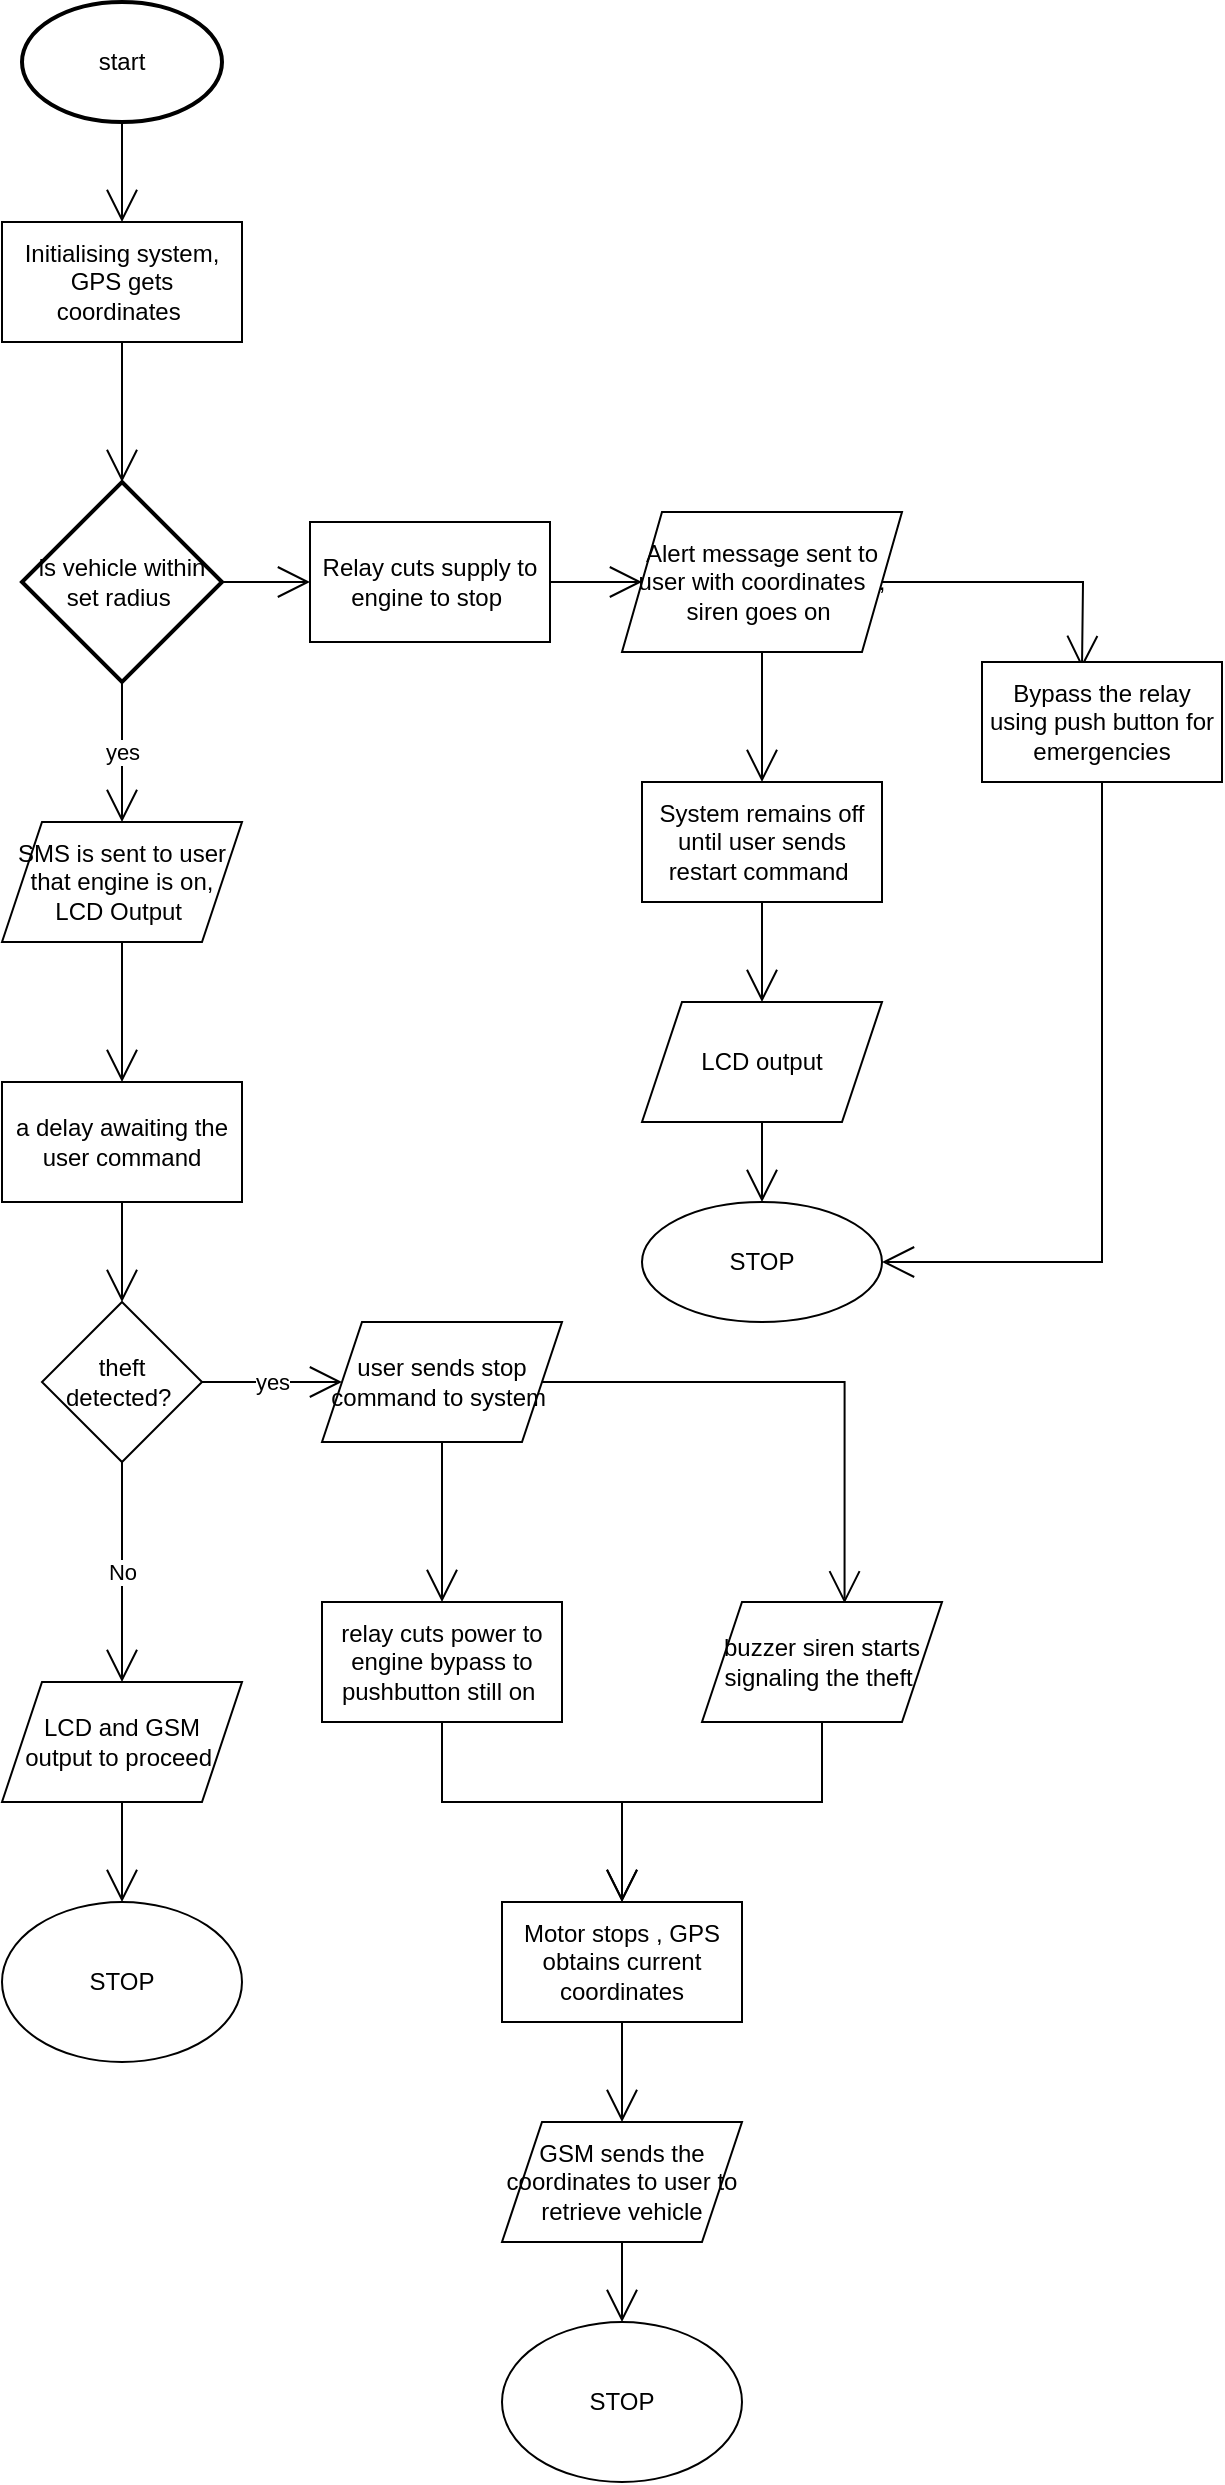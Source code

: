 <mxfile version="17.4.0" type="github">
  <diagram id="C5RBs43oDa-KdzZeNtuy" name="Page-1">
    <mxGraphModel dx="1198" dy="573" grid="1" gridSize="10" guides="1" tooltips="1" connect="1" arrows="1" fold="1" page="1" pageScale="1" pageWidth="827" pageHeight="1169" math="0" shadow="0">
      <root>
        <mxCell id="WIyWlLk6GJQsqaUBKTNV-0" />
        <mxCell id="WIyWlLk6GJQsqaUBKTNV-1" parent="WIyWlLk6GJQsqaUBKTNV-0" />
        <mxCell id="HpL3-V4sa4N1ox7pWsq2-22" style="edgeStyle=none;curved=1;rounded=0;orthogonalLoop=1;jettySize=auto;html=1;exitX=0.5;exitY=1;exitDx=0;exitDy=0;exitPerimeter=0;entryX=0.5;entryY=0;entryDx=0;entryDy=0;endArrow=open;startSize=14;endSize=14;sourcePerimeterSpacing=8;targetPerimeterSpacing=8;" edge="1" parent="WIyWlLk6GJQsqaUBKTNV-1" source="HpL3-V4sa4N1ox7pWsq2-1">
          <mxGeometry relative="1" as="geometry">
            <mxPoint x="260" y="150" as="targetPoint" />
          </mxGeometry>
        </mxCell>
        <mxCell id="HpL3-V4sa4N1ox7pWsq2-1" value="start" style="strokeWidth=2;html=1;shape=mxgraph.flowchart.start_1;whiteSpace=wrap;hachureGap=4;" vertex="1" parent="WIyWlLk6GJQsqaUBKTNV-1">
          <mxGeometry x="210" y="40" width="100" height="60" as="geometry" />
        </mxCell>
        <mxCell id="HpL3-V4sa4N1ox7pWsq2-49" style="edgeStyle=orthogonalEdgeStyle;rounded=0;orthogonalLoop=1;jettySize=auto;html=1;exitX=0.5;exitY=1;exitDx=0;exitDy=0;entryX=0.5;entryY=0;entryDx=0;entryDy=0;endArrow=open;startSize=14;endSize=14;sourcePerimeterSpacing=8;targetPerimeterSpacing=8;" edge="1" parent="WIyWlLk6GJQsqaUBKTNV-1" source="HpL3-V4sa4N1ox7pWsq2-3" target="HpL3-V4sa4N1ox7pWsq2-7">
          <mxGeometry relative="1" as="geometry" />
        </mxCell>
        <mxCell id="HpL3-V4sa4N1ox7pWsq2-3" value="SMS is sent to user that engine is on, LCD Output&amp;nbsp;" style="shape=parallelogram;perimeter=parallelogramPerimeter;whiteSpace=wrap;html=1;fixedSize=1;hachureGap=4;" vertex="1" parent="WIyWlLk6GJQsqaUBKTNV-1">
          <mxGeometry x="200" y="450" width="120" height="60" as="geometry" />
        </mxCell>
        <mxCell id="HpL3-V4sa4N1ox7pWsq2-23" style="edgeStyle=none;curved=1;rounded=0;orthogonalLoop=1;jettySize=auto;html=1;exitX=0.5;exitY=1;exitDx=0;exitDy=0;entryX=0.5;entryY=0;entryDx=0;entryDy=0;endArrow=open;startSize=14;endSize=14;sourcePerimeterSpacing=8;targetPerimeterSpacing=8;" edge="1" parent="WIyWlLk6GJQsqaUBKTNV-1" target="HpL3-V4sa4N1ox7pWsq2-11">
          <mxGeometry relative="1" as="geometry">
            <mxPoint x="260" y="210" as="sourcePoint" />
          </mxGeometry>
        </mxCell>
        <mxCell id="HpL3-V4sa4N1ox7pWsq2-26" style="edgeStyle=none;curved=1;rounded=0;orthogonalLoop=1;jettySize=auto;html=1;exitX=0.5;exitY=1;exitDx=0;exitDy=0;entryX=0.5;entryY=0;entryDx=0;entryDy=0;endArrow=open;startSize=14;endSize=14;sourcePerimeterSpacing=8;targetPerimeterSpacing=8;" edge="1" parent="WIyWlLk6GJQsqaUBKTNV-1" source="HpL3-V4sa4N1ox7pWsq2-7" target="HpL3-V4sa4N1ox7pWsq2-8">
          <mxGeometry relative="1" as="geometry" />
        </mxCell>
        <mxCell id="HpL3-V4sa4N1ox7pWsq2-7" value="a delay awaiting the user command" style="rounded=0;whiteSpace=wrap;html=1;hachureGap=4;" vertex="1" parent="WIyWlLk6GJQsqaUBKTNV-1">
          <mxGeometry x="200" y="580" width="120" height="60" as="geometry" />
        </mxCell>
        <mxCell id="HpL3-V4sa4N1ox7pWsq2-27" value="No" style="edgeStyle=none;curved=1;rounded=0;orthogonalLoop=1;jettySize=auto;html=1;exitX=0.5;exitY=1;exitDx=0;exitDy=0;entryX=0.5;entryY=0;entryDx=0;entryDy=0;endArrow=open;startSize=14;endSize=14;sourcePerimeterSpacing=8;targetPerimeterSpacing=8;" edge="1" parent="WIyWlLk6GJQsqaUBKTNV-1" source="HpL3-V4sa4N1ox7pWsq2-8" target="HpL3-V4sa4N1ox7pWsq2-10">
          <mxGeometry relative="1" as="geometry" />
        </mxCell>
        <mxCell id="HpL3-V4sa4N1ox7pWsq2-30" value="yes" style="edgeStyle=none;curved=1;rounded=0;orthogonalLoop=1;jettySize=auto;html=1;exitX=1;exitY=0.5;exitDx=0;exitDy=0;entryX=0;entryY=0.5;entryDx=0;entryDy=0;endArrow=open;startSize=14;endSize=14;sourcePerimeterSpacing=8;targetPerimeterSpacing=8;" edge="1" parent="WIyWlLk6GJQsqaUBKTNV-1" source="HpL3-V4sa4N1ox7pWsq2-8" target="HpL3-V4sa4N1ox7pWsq2-13">
          <mxGeometry relative="1" as="geometry" />
        </mxCell>
        <mxCell id="HpL3-V4sa4N1ox7pWsq2-8" value="theft detected?&amp;nbsp;" style="rhombus;whiteSpace=wrap;html=1;hachureGap=4;" vertex="1" parent="WIyWlLk6GJQsqaUBKTNV-1">
          <mxGeometry x="220" y="690" width="80" height="80" as="geometry" />
        </mxCell>
        <mxCell id="HpL3-V4sa4N1ox7pWsq2-29" style="edgeStyle=none;curved=1;rounded=0;orthogonalLoop=1;jettySize=auto;html=1;exitX=0.5;exitY=1;exitDx=0;exitDy=0;entryX=0.5;entryY=0;entryDx=0;entryDy=0;endArrow=open;startSize=14;endSize=14;sourcePerimeterSpacing=8;targetPerimeterSpacing=8;" edge="1" parent="WIyWlLk6GJQsqaUBKTNV-1" source="HpL3-V4sa4N1ox7pWsq2-10" target="HpL3-V4sa4N1ox7pWsq2-17">
          <mxGeometry relative="1" as="geometry" />
        </mxCell>
        <mxCell id="HpL3-V4sa4N1ox7pWsq2-10" value="LCD and GSM &lt;br&gt;output to proceed&amp;nbsp;" style="shape=parallelogram;perimeter=parallelogramPerimeter;whiteSpace=wrap;html=1;fixedSize=1;hachureGap=4;" vertex="1" parent="WIyWlLk6GJQsqaUBKTNV-1">
          <mxGeometry x="200" y="880" width="120" height="60" as="geometry" />
        </mxCell>
        <mxCell id="HpL3-V4sa4N1ox7pWsq2-45" style="edgeStyle=orthogonalEdgeStyle;rounded=0;orthogonalLoop=1;jettySize=auto;html=1;exitX=0.5;exitY=1;exitDx=0;exitDy=0;entryX=0.5;entryY=0;entryDx=0;entryDy=0;entryPerimeter=0;endArrow=open;startSize=14;endSize=14;sourcePerimeterSpacing=8;targetPerimeterSpacing=8;" edge="1" parent="WIyWlLk6GJQsqaUBKTNV-1" source="HpL3-V4sa4N1ox7pWsq2-11" target="HpL3-V4sa4N1ox7pWsq2-43">
          <mxGeometry relative="1" as="geometry" />
        </mxCell>
        <mxCell id="HpL3-V4sa4N1ox7pWsq2-11" value="Initialising system, GPS gets coordinates&amp;nbsp;" style="rounded=0;whiteSpace=wrap;html=1;hachureGap=4;" vertex="1" parent="WIyWlLk6GJQsqaUBKTNV-1">
          <mxGeometry x="200" y="150" width="120" height="60" as="geometry" />
        </mxCell>
        <mxCell id="HpL3-V4sa4N1ox7pWsq2-32" style="edgeStyle=none;curved=1;rounded=0;orthogonalLoop=1;jettySize=auto;html=1;exitX=0.5;exitY=1;exitDx=0;exitDy=0;entryX=0.5;entryY=0;entryDx=0;entryDy=0;endArrow=open;startSize=14;endSize=14;sourcePerimeterSpacing=8;targetPerimeterSpacing=8;" edge="1" parent="WIyWlLk6GJQsqaUBKTNV-1" source="HpL3-V4sa4N1ox7pWsq2-13" target="HpL3-V4sa4N1ox7pWsq2-15">
          <mxGeometry relative="1" as="geometry" />
        </mxCell>
        <mxCell id="HpL3-V4sa4N1ox7pWsq2-35" style="edgeStyle=orthogonalEdgeStyle;rounded=0;orthogonalLoop=1;jettySize=auto;html=1;exitX=1;exitY=0.5;exitDx=0;exitDy=0;entryX=0.594;entryY=0.011;entryDx=0;entryDy=0;entryPerimeter=0;endArrow=open;startSize=14;endSize=14;sourcePerimeterSpacing=8;targetPerimeterSpacing=8;" edge="1" parent="WIyWlLk6GJQsqaUBKTNV-1" source="HpL3-V4sa4N1ox7pWsq2-13" target="HpL3-V4sa4N1ox7pWsq2-16">
          <mxGeometry relative="1" as="geometry" />
        </mxCell>
        <mxCell id="HpL3-V4sa4N1ox7pWsq2-13" value="user sends stop command to system&amp;nbsp;" style="shape=parallelogram;perimeter=parallelogramPerimeter;whiteSpace=wrap;html=1;fixedSize=1;hachureGap=4;" vertex="1" parent="WIyWlLk6GJQsqaUBKTNV-1">
          <mxGeometry x="360" y="700" width="120" height="60" as="geometry" />
        </mxCell>
        <mxCell id="HpL3-V4sa4N1ox7pWsq2-34" style="edgeStyle=none;curved=1;rounded=0;orthogonalLoop=1;jettySize=auto;html=1;exitX=1;exitY=0.5;exitDx=0;exitDy=0;endArrow=open;startSize=14;endSize=14;sourcePerimeterSpacing=8;targetPerimeterSpacing=8;" edge="1" parent="WIyWlLk6GJQsqaUBKTNV-1" source="HpL3-V4sa4N1ox7pWsq2-15">
          <mxGeometry relative="1" as="geometry">
            <mxPoint x="432" y="870" as="targetPoint" />
          </mxGeometry>
        </mxCell>
        <mxCell id="HpL3-V4sa4N1ox7pWsq2-36" style="edgeStyle=orthogonalEdgeStyle;rounded=0;orthogonalLoop=1;jettySize=auto;html=1;exitX=0.5;exitY=1;exitDx=0;exitDy=0;entryX=0.5;entryY=0;entryDx=0;entryDy=0;endArrow=open;startSize=14;endSize=14;sourcePerimeterSpacing=8;targetPerimeterSpacing=8;" edge="1" parent="WIyWlLk6GJQsqaUBKTNV-1" source="HpL3-V4sa4N1ox7pWsq2-15" target="HpL3-V4sa4N1ox7pWsq2-20">
          <mxGeometry relative="1" as="geometry" />
        </mxCell>
        <mxCell id="HpL3-V4sa4N1ox7pWsq2-15" value="relay cuts power to engine bypass to pushbutton still on&amp;nbsp;" style="rounded=0;whiteSpace=wrap;html=1;hachureGap=4;" vertex="1" parent="WIyWlLk6GJQsqaUBKTNV-1">
          <mxGeometry x="360" y="840" width="120" height="60" as="geometry" />
        </mxCell>
        <mxCell id="HpL3-V4sa4N1ox7pWsq2-37" style="edgeStyle=orthogonalEdgeStyle;rounded=0;orthogonalLoop=1;jettySize=auto;html=1;exitX=0.5;exitY=1;exitDx=0;exitDy=0;entryX=0.5;entryY=0;entryDx=0;entryDy=0;endArrow=open;startSize=14;endSize=14;sourcePerimeterSpacing=8;targetPerimeterSpacing=8;" edge="1" parent="WIyWlLk6GJQsqaUBKTNV-1" source="HpL3-V4sa4N1ox7pWsq2-16" target="HpL3-V4sa4N1ox7pWsq2-20">
          <mxGeometry relative="1" as="geometry" />
        </mxCell>
        <mxCell id="HpL3-V4sa4N1ox7pWsq2-16" value="buzzer siren starts signaling the theft&amp;nbsp;" style="shape=parallelogram;perimeter=parallelogramPerimeter;whiteSpace=wrap;html=1;fixedSize=1;hachureGap=4;" vertex="1" parent="WIyWlLk6GJQsqaUBKTNV-1">
          <mxGeometry x="550" y="840" width="120" height="60" as="geometry" />
        </mxCell>
        <mxCell id="HpL3-V4sa4N1ox7pWsq2-17" value="STOP" style="ellipse;whiteSpace=wrap;html=1;hachureGap=4;" vertex="1" parent="WIyWlLk6GJQsqaUBKTNV-1">
          <mxGeometry x="200" y="990" width="120" height="80" as="geometry" />
        </mxCell>
        <mxCell id="HpL3-V4sa4N1ox7pWsq2-39" style="edgeStyle=orthogonalEdgeStyle;rounded=0;orthogonalLoop=1;jettySize=auto;html=1;exitX=0.5;exitY=1;exitDx=0;exitDy=0;entryX=0.5;entryY=0;entryDx=0;entryDy=0;endArrow=open;startSize=14;endSize=14;sourcePerimeterSpacing=8;targetPerimeterSpacing=8;" edge="1" parent="WIyWlLk6GJQsqaUBKTNV-1" source="HpL3-V4sa4N1ox7pWsq2-20" target="HpL3-V4sa4N1ox7pWsq2-21">
          <mxGeometry relative="1" as="geometry" />
        </mxCell>
        <mxCell id="HpL3-V4sa4N1ox7pWsq2-20" value="Motor stops , GPS obtains current coordinates" style="rounded=0;whiteSpace=wrap;html=1;hachureGap=4;" vertex="1" parent="WIyWlLk6GJQsqaUBKTNV-1">
          <mxGeometry x="450" y="990" width="120" height="60" as="geometry" />
        </mxCell>
        <mxCell id="HpL3-V4sa4N1ox7pWsq2-41" style="edgeStyle=orthogonalEdgeStyle;rounded=0;orthogonalLoop=1;jettySize=auto;html=1;exitX=0.5;exitY=1;exitDx=0;exitDy=0;entryX=0.5;entryY=0;entryDx=0;entryDy=0;endArrow=open;startSize=14;endSize=14;sourcePerimeterSpacing=8;targetPerimeterSpacing=8;" edge="1" parent="WIyWlLk6GJQsqaUBKTNV-1" source="HpL3-V4sa4N1ox7pWsq2-21" target="HpL3-V4sa4N1ox7pWsq2-40">
          <mxGeometry relative="1" as="geometry" />
        </mxCell>
        <mxCell id="HpL3-V4sa4N1ox7pWsq2-21" value="GSM sends the coordinates to user to retrieve vehicle" style="shape=parallelogram;perimeter=parallelogramPerimeter;whiteSpace=wrap;html=1;fixedSize=1;hachureGap=4;" vertex="1" parent="WIyWlLk6GJQsqaUBKTNV-1">
          <mxGeometry x="450" y="1100" width="120" height="60" as="geometry" />
        </mxCell>
        <mxCell id="HpL3-V4sa4N1ox7pWsq2-40" value="STOP" style="ellipse;whiteSpace=wrap;html=1;hachureGap=4;" vertex="1" parent="WIyWlLk6GJQsqaUBKTNV-1">
          <mxGeometry x="450" y="1200" width="120" height="80" as="geometry" />
        </mxCell>
        <mxCell id="HpL3-V4sa4N1ox7pWsq2-48" value="yes" style="edgeStyle=orthogonalEdgeStyle;rounded=0;orthogonalLoop=1;jettySize=auto;html=1;exitX=0.5;exitY=1;exitDx=0;exitDy=0;exitPerimeter=0;entryX=0.5;entryY=0;entryDx=0;entryDy=0;endArrow=open;startSize=14;endSize=14;sourcePerimeterSpacing=8;targetPerimeterSpacing=8;" edge="1" parent="WIyWlLk6GJQsqaUBKTNV-1" source="HpL3-V4sa4N1ox7pWsq2-43" target="HpL3-V4sa4N1ox7pWsq2-3">
          <mxGeometry relative="1" as="geometry" />
        </mxCell>
        <mxCell id="HpL3-V4sa4N1ox7pWsq2-57" style="edgeStyle=orthogonalEdgeStyle;rounded=0;orthogonalLoop=1;jettySize=auto;html=1;exitX=1;exitY=0.5;exitDx=0;exitDy=0;exitPerimeter=0;entryX=0;entryY=0.5;entryDx=0;entryDy=0;endArrow=open;startSize=14;endSize=14;sourcePerimeterSpacing=8;targetPerimeterSpacing=8;" edge="1" parent="WIyWlLk6GJQsqaUBKTNV-1" source="HpL3-V4sa4N1ox7pWsq2-43" target="HpL3-V4sa4N1ox7pWsq2-54">
          <mxGeometry relative="1" as="geometry" />
        </mxCell>
        <mxCell id="HpL3-V4sa4N1ox7pWsq2-43" value="is vehicle within set radius&amp;nbsp;" style="strokeWidth=2;html=1;shape=mxgraph.flowchart.decision;whiteSpace=wrap;hachureGap=4;" vertex="1" parent="WIyWlLk6GJQsqaUBKTNV-1">
          <mxGeometry x="210" y="280" width="100" height="100" as="geometry" />
        </mxCell>
        <mxCell id="HpL3-V4sa4N1ox7pWsq2-61" style="edgeStyle=orthogonalEdgeStyle;rounded=0;orthogonalLoop=1;jettySize=auto;html=1;exitX=0.5;exitY=1;exitDx=0;exitDy=0;entryX=0.5;entryY=0;entryDx=0;entryDy=0;endArrow=open;startSize=14;endSize=14;sourcePerimeterSpacing=8;targetPerimeterSpacing=8;" edge="1" parent="WIyWlLk6GJQsqaUBKTNV-1" source="HpL3-V4sa4N1ox7pWsq2-53" target="HpL3-V4sa4N1ox7pWsq2-59">
          <mxGeometry relative="1" as="geometry" />
        </mxCell>
        <mxCell id="HpL3-V4sa4N1ox7pWsq2-69" style="edgeStyle=orthogonalEdgeStyle;rounded=0;orthogonalLoop=1;jettySize=auto;html=1;exitX=1;exitY=0.5;exitDx=0;exitDy=0;endArrow=open;startSize=14;endSize=14;sourcePerimeterSpacing=8;targetPerimeterSpacing=8;" edge="1" parent="WIyWlLk6GJQsqaUBKTNV-1" source="HpL3-V4sa4N1ox7pWsq2-53">
          <mxGeometry relative="1" as="geometry">
            <mxPoint x="740" y="373" as="targetPoint" />
          </mxGeometry>
        </mxCell>
        <mxCell id="HpL3-V4sa4N1ox7pWsq2-53" value="Alert message sent to user with coordinates&amp;nbsp; , siren goes on&amp;nbsp;" style="shape=parallelogram;perimeter=parallelogramPerimeter;whiteSpace=wrap;html=1;fixedSize=1;hachureGap=4;" vertex="1" parent="WIyWlLk6GJQsqaUBKTNV-1">
          <mxGeometry x="510" y="295" width="140" height="70" as="geometry" />
        </mxCell>
        <mxCell id="HpL3-V4sa4N1ox7pWsq2-58" style="edgeStyle=orthogonalEdgeStyle;rounded=0;orthogonalLoop=1;jettySize=auto;html=1;exitX=1;exitY=0.5;exitDx=0;exitDy=0;entryX=0;entryY=0.5;entryDx=0;entryDy=0;endArrow=open;startSize=14;endSize=14;sourcePerimeterSpacing=8;targetPerimeterSpacing=8;" edge="1" parent="WIyWlLk6GJQsqaUBKTNV-1" source="HpL3-V4sa4N1ox7pWsq2-54" target="HpL3-V4sa4N1ox7pWsq2-53">
          <mxGeometry relative="1" as="geometry" />
        </mxCell>
        <mxCell id="HpL3-V4sa4N1ox7pWsq2-54" value="Relay cuts supply to engine to stop&amp;nbsp;" style="rounded=0;whiteSpace=wrap;html=1;hachureGap=4;" vertex="1" parent="WIyWlLk6GJQsqaUBKTNV-1">
          <mxGeometry x="354" y="300" width="120" height="60" as="geometry" />
        </mxCell>
        <mxCell id="HpL3-V4sa4N1ox7pWsq2-75" style="edgeStyle=orthogonalEdgeStyle;rounded=0;orthogonalLoop=1;jettySize=auto;html=1;exitX=0.5;exitY=1;exitDx=0;exitDy=0;entryX=0.5;entryY=0;entryDx=0;entryDy=0;endArrow=open;startSize=14;endSize=14;sourcePerimeterSpacing=8;targetPerimeterSpacing=8;" edge="1" parent="WIyWlLk6GJQsqaUBKTNV-1" source="HpL3-V4sa4N1ox7pWsq2-59" target="HpL3-V4sa4N1ox7pWsq2-74">
          <mxGeometry relative="1" as="geometry" />
        </mxCell>
        <mxCell id="HpL3-V4sa4N1ox7pWsq2-59" value="System remains off until user sends restart command&amp;nbsp;" style="rounded=0;whiteSpace=wrap;html=1;hachureGap=4;" vertex="1" parent="WIyWlLk6GJQsqaUBKTNV-1">
          <mxGeometry x="520" y="430" width="120" height="60" as="geometry" />
        </mxCell>
        <mxCell id="HpL3-V4sa4N1ox7pWsq2-67" value="STOP" style="ellipse;whiteSpace=wrap;html=1;hachureGap=4;" vertex="1" parent="WIyWlLk6GJQsqaUBKTNV-1">
          <mxGeometry x="520" y="640" width="120" height="60" as="geometry" />
        </mxCell>
        <mxCell id="HpL3-V4sa4N1ox7pWsq2-72" style="edgeStyle=orthogonalEdgeStyle;rounded=0;orthogonalLoop=1;jettySize=auto;html=1;exitX=0.5;exitY=1;exitDx=0;exitDy=0;entryX=1;entryY=0.5;entryDx=0;entryDy=0;endArrow=open;startSize=14;endSize=14;sourcePerimeterSpacing=8;targetPerimeterSpacing=8;" edge="1" parent="WIyWlLk6GJQsqaUBKTNV-1" source="HpL3-V4sa4N1ox7pWsq2-70" target="HpL3-V4sa4N1ox7pWsq2-67">
          <mxGeometry relative="1" as="geometry" />
        </mxCell>
        <mxCell id="HpL3-V4sa4N1ox7pWsq2-70" value="Bypass the relay using push button for emergencies" style="rounded=0;whiteSpace=wrap;html=1;hachureGap=4;" vertex="1" parent="WIyWlLk6GJQsqaUBKTNV-1">
          <mxGeometry x="690" y="370" width="120" height="60" as="geometry" />
        </mxCell>
        <mxCell id="HpL3-V4sa4N1ox7pWsq2-76" style="edgeStyle=orthogonalEdgeStyle;rounded=0;orthogonalLoop=1;jettySize=auto;html=1;exitX=0.5;exitY=1;exitDx=0;exitDy=0;entryX=0.5;entryY=0;entryDx=0;entryDy=0;endArrow=open;startSize=14;endSize=14;sourcePerimeterSpacing=8;targetPerimeterSpacing=8;" edge="1" parent="WIyWlLk6GJQsqaUBKTNV-1" source="HpL3-V4sa4N1ox7pWsq2-74" target="HpL3-V4sa4N1ox7pWsq2-67">
          <mxGeometry relative="1" as="geometry" />
        </mxCell>
        <mxCell id="HpL3-V4sa4N1ox7pWsq2-74" value="LCD output" style="shape=parallelogram;perimeter=parallelogramPerimeter;whiteSpace=wrap;html=1;fixedSize=1;hachureGap=4;" vertex="1" parent="WIyWlLk6GJQsqaUBKTNV-1">
          <mxGeometry x="520" y="540" width="120" height="60" as="geometry" />
        </mxCell>
      </root>
    </mxGraphModel>
  </diagram>
</mxfile>
